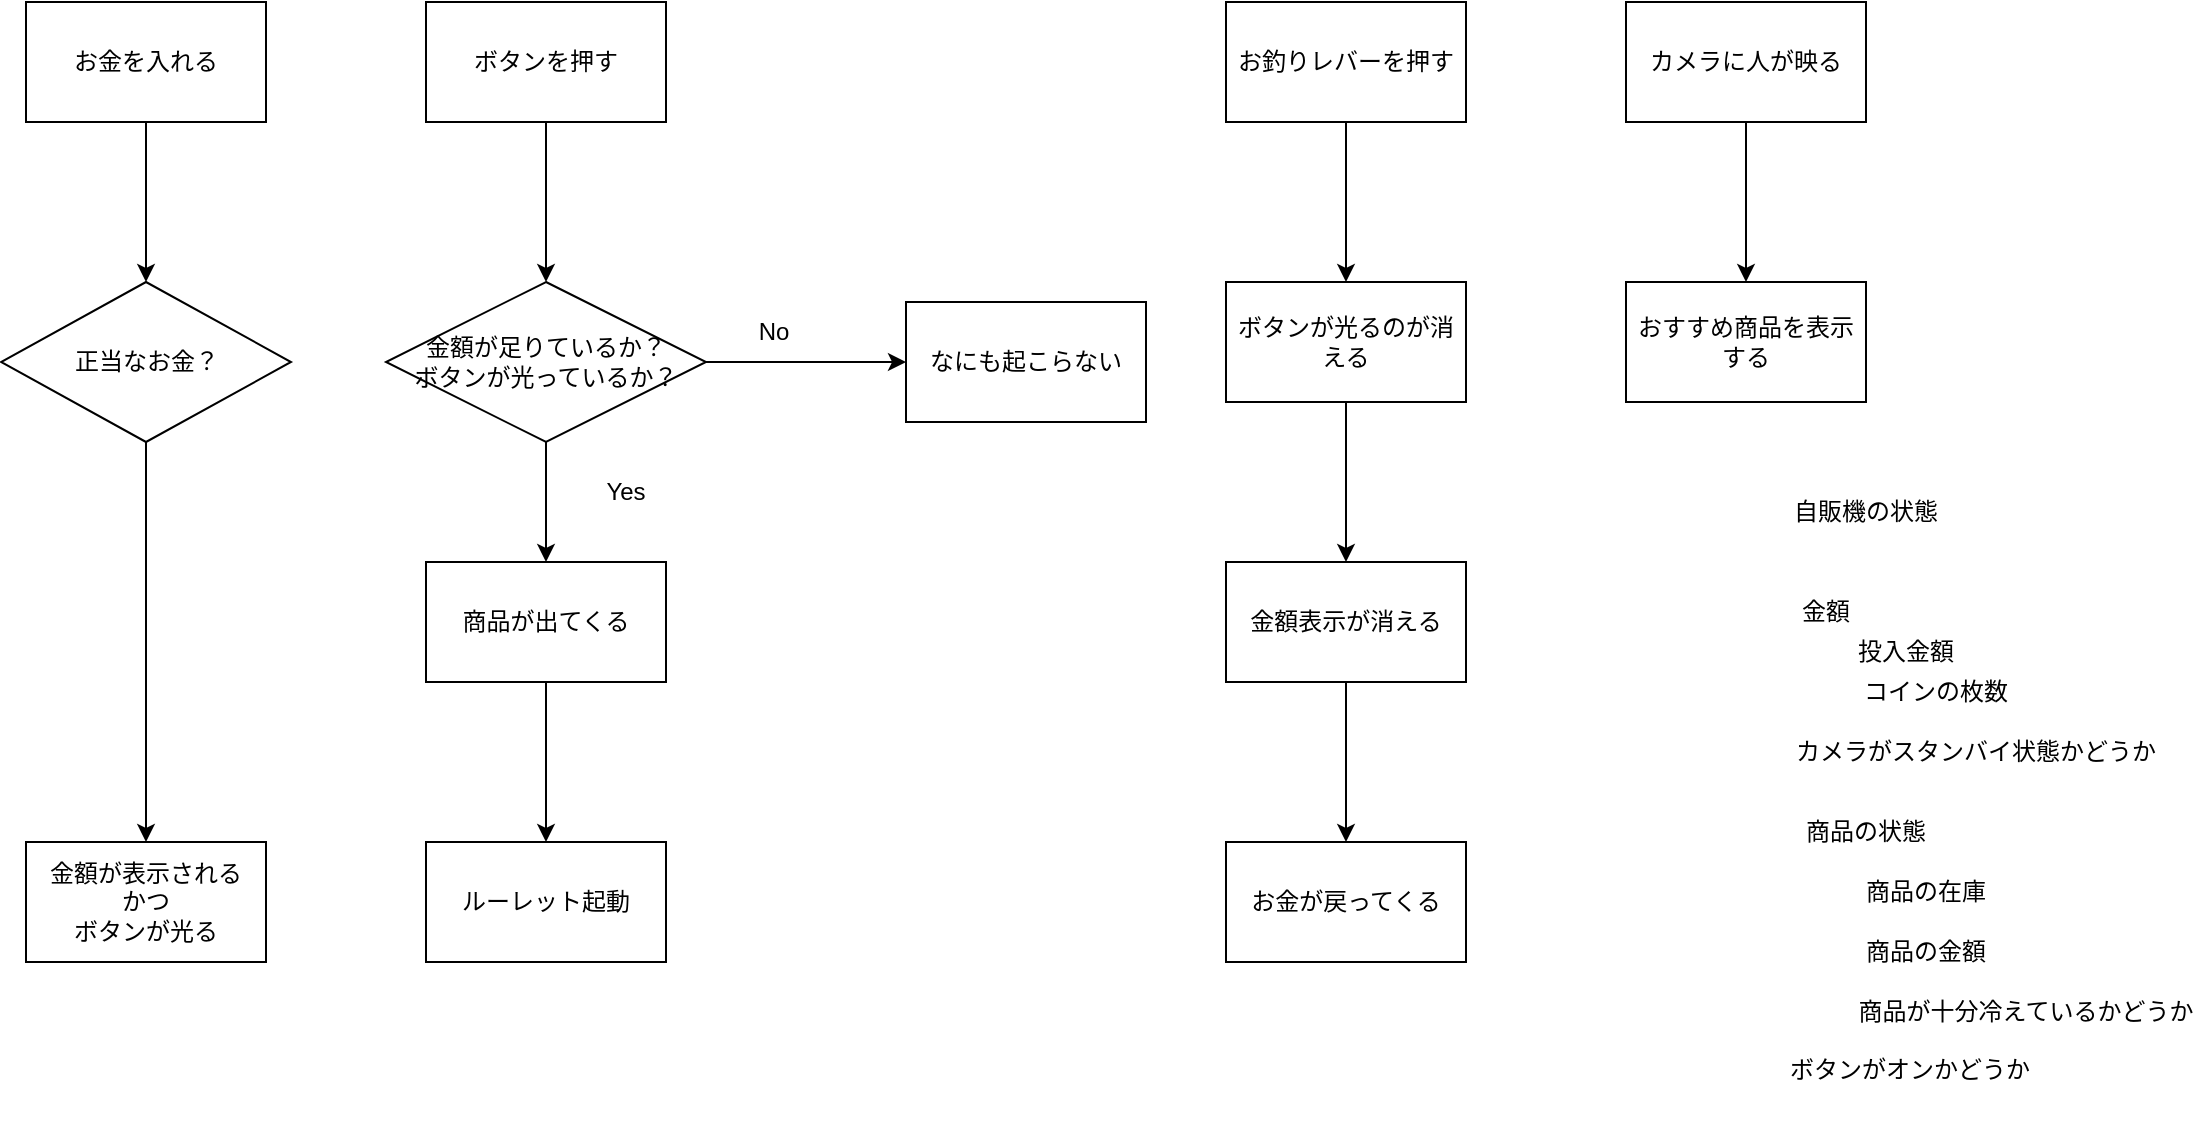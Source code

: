 <mxfile version="21.2.1" type="device">
  <diagram name="ページ1" id="QckzKgCd7IyiDcifN4l4">
    <mxGraphModel dx="1592" dy="708" grid="1" gridSize="10" guides="1" tooltips="1" connect="1" arrows="1" fold="1" page="1" pageScale="1" pageWidth="827" pageHeight="1169" math="0" shadow="0">
      <root>
        <mxCell id="0" />
        <mxCell id="1" parent="0" />
        <mxCell id="VKu_HtebGTkHvjNNXUr4-1" value="お金を入れる" style="rounded=0;whiteSpace=wrap;html=1;" vertex="1" parent="1">
          <mxGeometry x="40" y="40" width="120" height="60" as="geometry" />
        </mxCell>
        <mxCell id="VKu_HtebGTkHvjNNXUr4-5" value="" style="edgeStyle=orthogonalEdgeStyle;rounded=0;orthogonalLoop=1;jettySize=auto;html=1;exitX=0.5;exitY=1;exitDx=0;exitDy=0;" edge="1" parent="1" source="VKu_HtebGTkHvjNNXUr4-24" target="VKu_HtebGTkHvjNNXUr4-4">
          <mxGeometry relative="1" as="geometry">
            <mxPoint x="100" y="270" as="sourcePoint" />
          </mxGeometry>
        </mxCell>
        <mxCell id="VKu_HtebGTkHvjNNXUr4-4" value="金額が表示される&lt;br&gt;かつ&lt;br&gt;ボタンが光る" style="rounded=0;whiteSpace=wrap;html=1;" vertex="1" parent="1">
          <mxGeometry x="40" y="460" width="120" height="60" as="geometry" />
        </mxCell>
        <mxCell id="VKu_HtebGTkHvjNNXUr4-8" value="" style="edgeStyle=orthogonalEdgeStyle;rounded=0;orthogonalLoop=1;jettySize=auto;html=1;" edge="1" parent="1" source="VKu_HtebGTkHvjNNXUr4-6">
          <mxGeometry relative="1" as="geometry">
            <mxPoint x="300" y="180" as="targetPoint" />
          </mxGeometry>
        </mxCell>
        <mxCell id="VKu_HtebGTkHvjNNXUr4-6" value="ボタンを押す" style="rounded=0;whiteSpace=wrap;html=1;" vertex="1" parent="1">
          <mxGeometry x="240" y="40" width="120" height="60" as="geometry" />
        </mxCell>
        <mxCell id="VKu_HtebGTkHvjNNXUr4-10" value="" style="edgeStyle=orthogonalEdgeStyle;rounded=0;orthogonalLoop=1;jettySize=auto;html=1;" edge="1" parent="1" source="VKu_HtebGTkHvjNNXUr4-7" target="VKu_HtebGTkHvjNNXUr4-9">
          <mxGeometry relative="1" as="geometry" />
        </mxCell>
        <mxCell id="VKu_HtebGTkHvjNNXUr4-7" value="商品が出てくる" style="rounded=0;whiteSpace=wrap;html=1;" vertex="1" parent="1">
          <mxGeometry x="240" y="320" width="120" height="60" as="geometry" />
        </mxCell>
        <mxCell id="VKu_HtebGTkHvjNNXUr4-9" value="ルーレット起動" style="rounded=0;whiteSpace=wrap;html=1;" vertex="1" parent="1">
          <mxGeometry x="240" y="460" width="120" height="60" as="geometry" />
        </mxCell>
        <mxCell id="VKu_HtebGTkHvjNNXUr4-12" value="" style="edgeStyle=orthogonalEdgeStyle;rounded=0;orthogonalLoop=1;jettySize=auto;html=1;" edge="1" parent="1" source="VKu_HtebGTkHvjNNXUr4-11" target="VKu_HtebGTkHvjNNXUr4-7">
          <mxGeometry relative="1" as="geometry" />
        </mxCell>
        <mxCell id="VKu_HtebGTkHvjNNXUr4-15" value="" style="edgeStyle=orthogonalEdgeStyle;rounded=0;orthogonalLoop=1;jettySize=auto;html=1;" edge="1" parent="1" source="VKu_HtebGTkHvjNNXUr4-11" target="VKu_HtebGTkHvjNNXUr4-14">
          <mxGeometry relative="1" as="geometry" />
        </mxCell>
        <mxCell id="VKu_HtebGTkHvjNNXUr4-11" value="金額が足りているか？&lt;br&gt;ボタンが光っているか？" style="rhombus;whiteSpace=wrap;html=1;" vertex="1" parent="1">
          <mxGeometry x="220" y="180" width="160" height="80" as="geometry" />
        </mxCell>
        <mxCell id="VKu_HtebGTkHvjNNXUr4-13" value="Yes" style="text;html=1;strokeColor=none;fillColor=none;align=center;verticalAlign=middle;whiteSpace=wrap;rounded=0;" vertex="1" parent="1">
          <mxGeometry x="310" y="270" width="60" height="30" as="geometry" />
        </mxCell>
        <mxCell id="VKu_HtebGTkHvjNNXUr4-14" value="なにも起こらない" style="whiteSpace=wrap;html=1;" vertex="1" parent="1">
          <mxGeometry x="480" y="190" width="120" height="60" as="geometry" />
        </mxCell>
        <mxCell id="VKu_HtebGTkHvjNNXUr4-16" value="No" style="text;html=1;strokeColor=none;fillColor=none;align=center;verticalAlign=middle;whiteSpace=wrap;rounded=0;" vertex="1" parent="1">
          <mxGeometry x="384" y="190" width="60" height="30" as="geometry" />
        </mxCell>
        <mxCell id="VKu_HtebGTkHvjNNXUr4-19" value="" style="edgeStyle=orthogonalEdgeStyle;rounded=0;orthogonalLoop=1;jettySize=auto;html=1;" edge="1" parent="1" source="VKu_HtebGTkHvjNNXUr4-17" target="VKu_HtebGTkHvjNNXUr4-18">
          <mxGeometry relative="1" as="geometry" />
        </mxCell>
        <mxCell id="VKu_HtebGTkHvjNNXUr4-17" value="お釣りレバーを押す" style="rounded=0;whiteSpace=wrap;html=1;" vertex="1" parent="1">
          <mxGeometry x="640" y="40" width="120" height="60" as="geometry" />
        </mxCell>
        <mxCell id="VKu_HtebGTkHvjNNXUr4-21" value="" style="edgeStyle=orthogonalEdgeStyle;rounded=0;orthogonalLoop=1;jettySize=auto;html=1;" edge="1" parent="1" source="VKu_HtebGTkHvjNNXUr4-18" target="VKu_HtebGTkHvjNNXUr4-20">
          <mxGeometry relative="1" as="geometry" />
        </mxCell>
        <mxCell id="VKu_HtebGTkHvjNNXUr4-18" value="ボタンが光るのが消える" style="rounded=0;whiteSpace=wrap;html=1;" vertex="1" parent="1">
          <mxGeometry x="640" y="180" width="120" height="60" as="geometry" />
        </mxCell>
        <mxCell id="VKu_HtebGTkHvjNNXUr4-23" value="" style="edgeStyle=orthogonalEdgeStyle;rounded=0;orthogonalLoop=1;jettySize=auto;html=1;" edge="1" parent="1" source="VKu_HtebGTkHvjNNXUr4-20" target="VKu_HtebGTkHvjNNXUr4-22">
          <mxGeometry relative="1" as="geometry" />
        </mxCell>
        <mxCell id="VKu_HtebGTkHvjNNXUr4-20" value="金額表示が消える" style="rounded=0;whiteSpace=wrap;html=1;" vertex="1" parent="1">
          <mxGeometry x="640" y="320" width="120" height="60" as="geometry" />
        </mxCell>
        <mxCell id="VKu_HtebGTkHvjNNXUr4-22" value="お金が戻ってくる" style="rounded=0;whiteSpace=wrap;html=1;" vertex="1" parent="1">
          <mxGeometry x="640" y="460" width="120" height="60" as="geometry" />
        </mxCell>
        <mxCell id="VKu_HtebGTkHvjNNXUr4-25" value="" style="edgeStyle=orthogonalEdgeStyle;rounded=0;orthogonalLoop=1;jettySize=auto;html=1;" edge="1" parent="1" source="VKu_HtebGTkHvjNNXUr4-1" target="VKu_HtebGTkHvjNNXUr4-24">
          <mxGeometry relative="1" as="geometry">
            <mxPoint x="100" y="100" as="sourcePoint" />
            <mxPoint x="100" y="320" as="targetPoint" />
          </mxGeometry>
        </mxCell>
        <mxCell id="VKu_HtebGTkHvjNNXUr4-24" value="正当なお金？" style="rhombus;whiteSpace=wrap;html=1;" vertex="1" parent="1">
          <mxGeometry x="27.5" y="180" width="145" height="80" as="geometry" />
        </mxCell>
        <mxCell id="VKu_HtebGTkHvjNNXUr4-28" value="" style="edgeStyle=orthogonalEdgeStyle;rounded=0;orthogonalLoop=1;jettySize=auto;html=1;" edge="1" parent="1" source="VKu_HtebGTkHvjNNXUr4-26" target="VKu_HtebGTkHvjNNXUr4-27">
          <mxGeometry relative="1" as="geometry" />
        </mxCell>
        <mxCell id="VKu_HtebGTkHvjNNXUr4-26" value="カメラに人が映る" style="rounded=0;whiteSpace=wrap;html=1;" vertex="1" parent="1">
          <mxGeometry x="840" y="40" width="120" height="60" as="geometry" />
        </mxCell>
        <mxCell id="VKu_HtebGTkHvjNNXUr4-27" value="おすすめ商品を表示する" style="rounded=0;whiteSpace=wrap;html=1;" vertex="1" parent="1">
          <mxGeometry x="840" y="180" width="120" height="60" as="geometry" />
        </mxCell>
        <mxCell id="VKu_HtebGTkHvjNNXUr4-29" value="金額" style="text;html=1;strokeColor=none;fillColor=none;align=center;verticalAlign=middle;whiteSpace=wrap;rounded=0;" vertex="1" parent="1">
          <mxGeometry x="920" y="330" width="40" height="30" as="geometry" />
        </mxCell>
        <mxCell id="VKu_HtebGTkHvjNNXUr4-30" value="自販機の状態" style="text;html=1;strokeColor=none;fillColor=none;align=center;verticalAlign=middle;whiteSpace=wrap;rounded=0;" vertex="1" parent="1">
          <mxGeometry x="920" y="280" width="80" height="30" as="geometry" />
        </mxCell>
        <mxCell id="VKu_HtebGTkHvjNNXUr4-31" value="カメラがスタンバイ状態かどうか" style="text;html=1;strokeColor=none;fillColor=none;align=center;verticalAlign=middle;whiteSpace=wrap;rounded=0;" vertex="1" parent="1">
          <mxGeometry x="920" y="400" width="190" height="30" as="geometry" />
        </mxCell>
        <mxCell id="VKu_HtebGTkHvjNNXUr4-32" value="商品の状態" style="text;html=1;strokeColor=none;fillColor=none;align=center;verticalAlign=middle;whiteSpace=wrap;rounded=0;" vertex="1" parent="1">
          <mxGeometry x="920" y="440" width="80" height="30" as="geometry" />
        </mxCell>
        <mxCell id="VKu_HtebGTkHvjNNXUr4-33" value="商品の在庫" style="text;html=1;strokeColor=none;fillColor=none;align=center;verticalAlign=middle;whiteSpace=wrap;rounded=0;" vertex="1" parent="1">
          <mxGeometry x="950" y="470" width="80" height="30" as="geometry" />
        </mxCell>
        <mxCell id="VKu_HtebGTkHvjNNXUr4-34" value="商品の金額" style="text;html=1;strokeColor=none;fillColor=none;align=center;verticalAlign=middle;whiteSpace=wrap;rounded=0;" vertex="1" parent="1">
          <mxGeometry x="950" y="500" width="80" height="30" as="geometry" />
        </mxCell>
        <mxCell id="VKu_HtebGTkHvjNNXUr4-35" value="商品が十分冷えているかどうか" style="text;html=1;strokeColor=none;fillColor=none;align=center;verticalAlign=middle;whiteSpace=wrap;rounded=0;" vertex="1" parent="1">
          <mxGeometry x="950" y="530" width="180" height="30" as="geometry" />
        </mxCell>
        <mxCell id="VKu_HtebGTkHvjNNXUr4-36" value="投入金額" style="text;html=1;strokeColor=none;fillColor=none;align=center;verticalAlign=middle;whiteSpace=wrap;rounded=0;" vertex="1" parent="1">
          <mxGeometry x="950" y="350" width="60" height="30" as="geometry" />
        </mxCell>
        <mxCell id="VKu_HtebGTkHvjNNXUr4-38" value="コインの枚数" style="text;html=1;strokeColor=none;fillColor=none;align=center;verticalAlign=middle;whiteSpace=wrap;rounded=0;" vertex="1" parent="1">
          <mxGeometry x="950" y="370" width="90" height="30" as="geometry" />
        </mxCell>
        <mxCell id="VKu_HtebGTkHvjNNXUr4-39" value="&lt;div style=&quot;text-align: center;&quot;&gt;&lt;span style=&quot;background-color: initial;&quot;&gt;ボタンがオンかどうか&lt;/span&gt;&lt;/div&gt;" style="text;whiteSpace=wrap;html=1;" vertex="1" parent="1">
          <mxGeometry x="920" y="560" width="125" height="40" as="geometry" />
        </mxCell>
      </root>
    </mxGraphModel>
  </diagram>
</mxfile>
